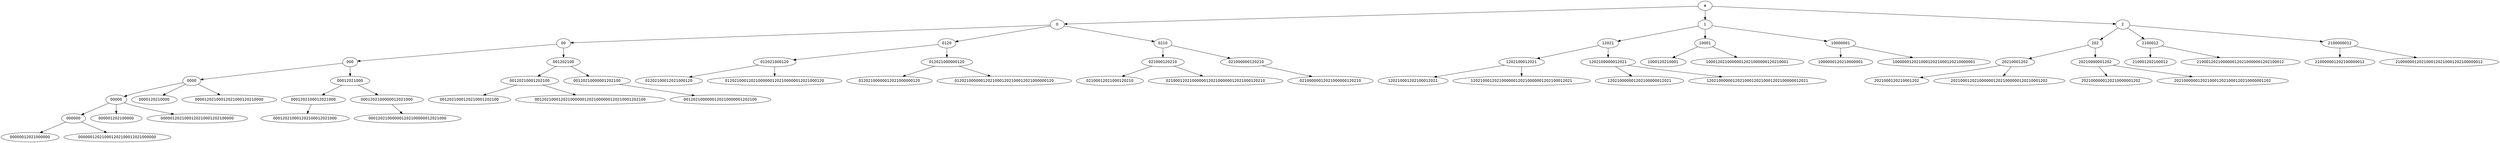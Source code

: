 digraph G {
node [fontname = "DejaVuSans"];
e -> 0;
e -> 1;
e -> 2;
0 -> 00;
0 -> 0120;
0 -> 0210;
00 -> 000;
00 -> 001202100;
000 -> 0000;
000 -> 00012021000;
0000 -> 00000;
0000 -> 0000120210000;
0000 -> 00001202100012021000120210000;
00000 -> 000000;
00000 -> 000001202100000;
00000 -> 0000012021000120210001202100000;
000000 -> 00000012021000000;
000000 -> 000000120210001202100012021000000;
00012021000 -> 0001202100012021000;
00012021000 -> 0001202100000012021000;
0001202100012021000 -> 000120210001202100012021000;
0001202100000012021000 -> 000120210000001202100000012021000;
001202100 -> 00120210001202100;
001202100 -> 00120210000001202100;
00120210001202100 -> 0012021000120210001202100;
00120210001202100 -> 00120210001202100000012021000000120210001202100;
00120210000001202100 -> 0012021000000120210000001202100;
0120 -> 012021000120;
0120 -> 012021000000120;
012021000120 -> 01202100012021000120;
012021000120 -> 012021000120210000001202100000012021000120;
012021000000120 -> 01202100000012021000000120;
012021000000120 -> 012021000000120210001202100012021000000120;
0210 -> 021000120210;
0210 -> 021000000120210;
021000120210 -> 02100012021000120210;
021000120210 -> 021000120210000001202100000012021000120210;
021000000120210 -> 02100000012021000000120210;
1 -> 12021;
1 -> 10001;
1 -> 10000001;
12021 -> 1202100012021;
12021 -> 1202100000012021;
1202100012021 -> 120210001202100012021;
1202100012021 -> 1202100012021000000120210000001202100012021;
1202100000012021 -> 120210000001202100000012021;
1202100000012021 -> 1202100000012021000120210001202100000012021;
10001 -> 1000120210001;
10001 -> 10001202100000012021000000120210001;
10000001 -> 1000000120210000001;
10000001 -> 10000001202100012021000120210000001;
2 -> 202;
2 -> 2100012;
2 -> 2100000012;
202 -> 20210001202;
202 -> 20210000001202;
20210001202 -> 2021000120210001202;
20210001202 -> 20210001202100000012021000000120210001202;
20210000001202 -> 2021000000120210000001202;
20210000001202 -> 20210000001202100012021000120210000001202;
2100012 -> 210001202100012;
2100012 -> 2100012021000000120210000001202100012;
2100000012 -> 210000001202100000012;
2100000012 -> 2100000012021000120210001202100000012;
}
